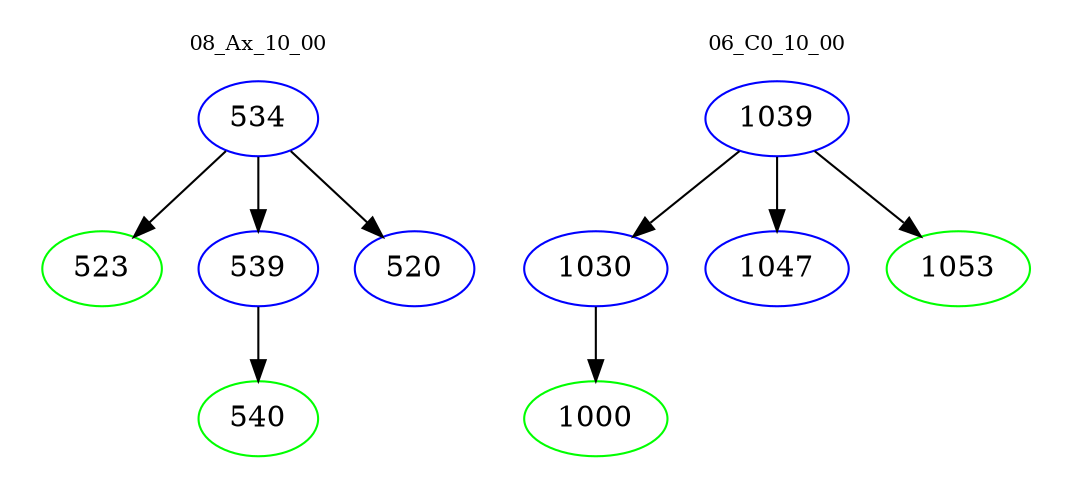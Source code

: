 digraph{
subgraph cluster_0 {
color = white
label = "08_Ax_10_00";
fontsize=10;
T0_534 [label="534", color="blue"]
T0_534 -> T0_523 [color="black"]
T0_523 [label="523", color="green"]
T0_534 -> T0_539 [color="black"]
T0_539 [label="539", color="blue"]
T0_539 -> T0_540 [color="black"]
T0_540 [label="540", color="green"]
T0_534 -> T0_520 [color="black"]
T0_520 [label="520", color="blue"]
}
subgraph cluster_1 {
color = white
label = "06_C0_10_00";
fontsize=10;
T1_1039 [label="1039", color="blue"]
T1_1039 -> T1_1030 [color="black"]
T1_1030 [label="1030", color="blue"]
T1_1030 -> T1_1000 [color="black"]
T1_1000 [label="1000", color="green"]
T1_1039 -> T1_1047 [color="black"]
T1_1047 [label="1047", color="blue"]
T1_1039 -> T1_1053 [color="black"]
T1_1053 [label="1053", color="green"]
}
}
